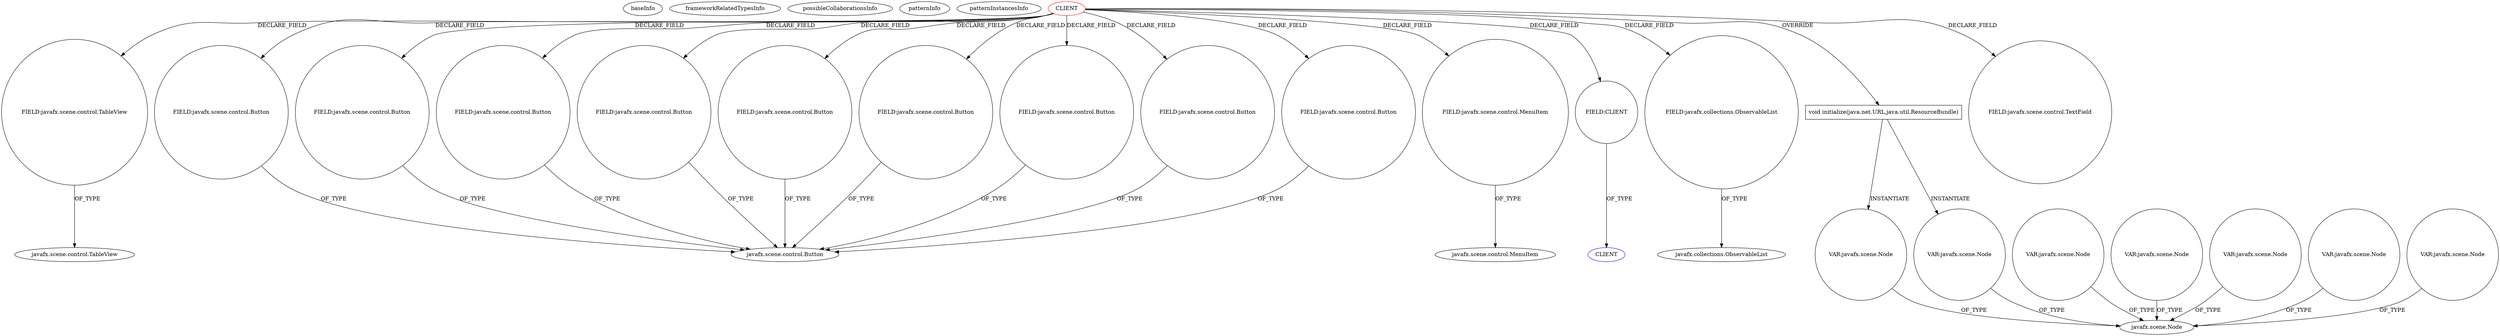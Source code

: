 digraph {
baseInfo[graphId=995,category="pattern",isAnonymous=false,possibleRelation=false]
frameworkRelatedTypesInfo[]
possibleCollaborationsInfo[]
patternInfo[frequency=2.0,patternRootClient=0]
patternInstancesInfo[0="hock323-eventManager~/hock323-eventManager/EventManager-master/src/eventManager/controller/pokerTournament/TournamentController.java~TournamentController~3009",1="bianconejo-CEFX~/bianconejo-CEFX/CEFX-master/src/cefx/CEPrincipalController.java~CEPrincipalController~2114"]
150[label="FIELD:javafx.scene.control.TableView",vertexType="FIELD_DECLARATION",isFrameworkType=false,shape=circle]
0[label="CLIENT",vertexType="ROOT_CLIENT_CLASS_DECLARATION",isFrameworkType=false,color=red]
59[label="FIELD:javafx.scene.control.Button",vertexType="FIELD_DECLARATION",isFrameworkType=false,shape=circle]
140[label="FIELD:javafx.scene.control.Button",vertexType="FIELD_DECLARATION",isFrameworkType=false,shape=circle]
142[label="FIELD:javafx.scene.control.Button",vertexType="FIELD_DECLARATION",isFrameworkType=false,shape=circle]
81[label="FIELD:javafx.scene.control.Button",vertexType="FIELD_DECLARATION",isFrameworkType=false,shape=circle]
52[label="FIELD:javafx.scene.control.Button",vertexType="FIELD_DECLARATION",isFrameworkType=false,shape=circle]
14[label="FIELD:javafx.scene.control.Button",vertexType="FIELD_DECLARATION",isFrameworkType=false,shape=circle]
10[label="FIELD:javafx.scene.control.Button",vertexType="FIELD_DECLARATION",isFrameworkType=false,shape=circle]
4[label="FIELD:javafx.scene.control.Button",vertexType="FIELD_DECLARATION",isFrameworkType=false,shape=circle]
102[label="FIELD:javafx.scene.control.MenuItem",vertexType="FIELD_DECLARATION",isFrameworkType=false,shape=circle]
8[label="FIELD:javafx.scene.control.Button",vertexType="FIELD_DECLARATION",isFrameworkType=false,shape=circle]
151[label="javafx.scene.control.TableView",vertexType="FRAMEWORK_CLASS_TYPE",isFrameworkType=false]
20[label="FIELD:CLIENT",vertexType="FIELD_DECLARATION",isFrameworkType=false,shape=circle]
146[label="FIELD:javafx.collections.ObservableList",vertexType="FIELD_DECLARATION",isFrameworkType=false,shape=circle]
147[label="javafx.collections.ObservableList",vertexType="FRAMEWORK_INTERFACE_TYPE",isFrameworkType=false]
103[label="javafx.scene.control.MenuItem",vertexType="FRAMEWORK_CLASS_TYPE",isFrameworkType=false]
152[label="void initialize(java.net.URL,java.util.ResourceBundle)",vertexType="OVERRIDING_METHOD_DECLARATION",isFrameworkType=false,shape=box]
5[label="javafx.scene.control.Button",vertexType="FRAMEWORK_CLASS_TYPE",isFrameworkType=false]
6[label="FIELD:javafx.scene.control.TextField",vertexType="FIELD_DECLARATION",isFrameworkType=false,shape=circle]
21[label="CLIENT",vertexType="REFERENCE_CLIENT_CLASS_DECLARATION",isFrameworkType=false,color=blue]
211[label="VAR:javafx.scene.Node",vertexType="VARIABLE_EXPRESION",isFrameworkType=false,shape=circle]
189[label="javafx.scene.Node",vertexType="FRAMEWORK_CLASS_TYPE",isFrameworkType=false]
576[label="VAR:javafx.scene.Node",vertexType="VARIABLE_EXPRESION",isFrameworkType=false,shape=circle]
506[label="VAR:javafx.scene.Node",vertexType="VARIABLE_EXPRESION",isFrameworkType=false,shape=circle]
509[label="VAR:javafx.scene.Node",vertexType="VARIABLE_EXPRESION",isFrameworkType=false,shape=circle]
571[label="VAR:javafx.scene.Node",vertexType="VARIABLE_EXPRESION",isFrameworkType=false,shape=circle]
286[label="VAR:javafx.scene.Node",vertexType="VARIABLE_EXPRESION",isFrameworkType=false,shape=circle]
579[label="VAR:javafx.scene.Node",vertexType="VARIABLE_EXPRESION",isFrameworkType=false,shape=circle]
140->5[label="OF_TYPE"]
0->20[label="DECLARE_FIELD"]
20->21[label="OF_TYPE"]
0->52[label="DECLARE_FIELD"]
579->189[label="OF_TYPE"]
211->189[label="OF_TYPE"]
52->5[label="OF_TYPE"]
102->103[label="OF_TYPE"]
506->189[label="OF_TYPE"]
0->152[label="OVERRIDE"]
59->5[label="OF_TYPE"]
0->8[label="DECLARE_FIELD"]
146->147[label="OF_TYPE"]
81->5[label="OF_TYPE"]
0->10[label="DECLARE_FIELD"]
152->286[label="INSTANTIATE"]
286->189[label="OF_TYPE"]
0->146[label="DECLARE_FIELD"]
571->189[label="OF_TYPE"]
0->142[label="DECLARE_FIELD"]
0->140[label="DECLARE_FIELD"]
142->5[label="OF_TYPE"]
150->151[label="OF_TYPE"]
14->5[label="OF_TYPE"]
0->14[label="DECLARE_FIELD"]
0->4[label="DECLARE_FIELD"]
10->5[label="OF_TYPE"]
152->211[label="INSTANTIATE"]
0->150[label="DECLARE_FIELD"]
4->5[label="OF_TYPE"]
0->6[label="DECLARE_FIELD"]
8->5[label="OF_TYPE"]
509->189[label="OF_TYPE"]
0->59[label="DECLARE_FIELD"]
0->81[label="DECLARE_FIELD"]
576->189[label="OF_TYPE"]
0->102[label="DECLARE_FIELD"]
}
